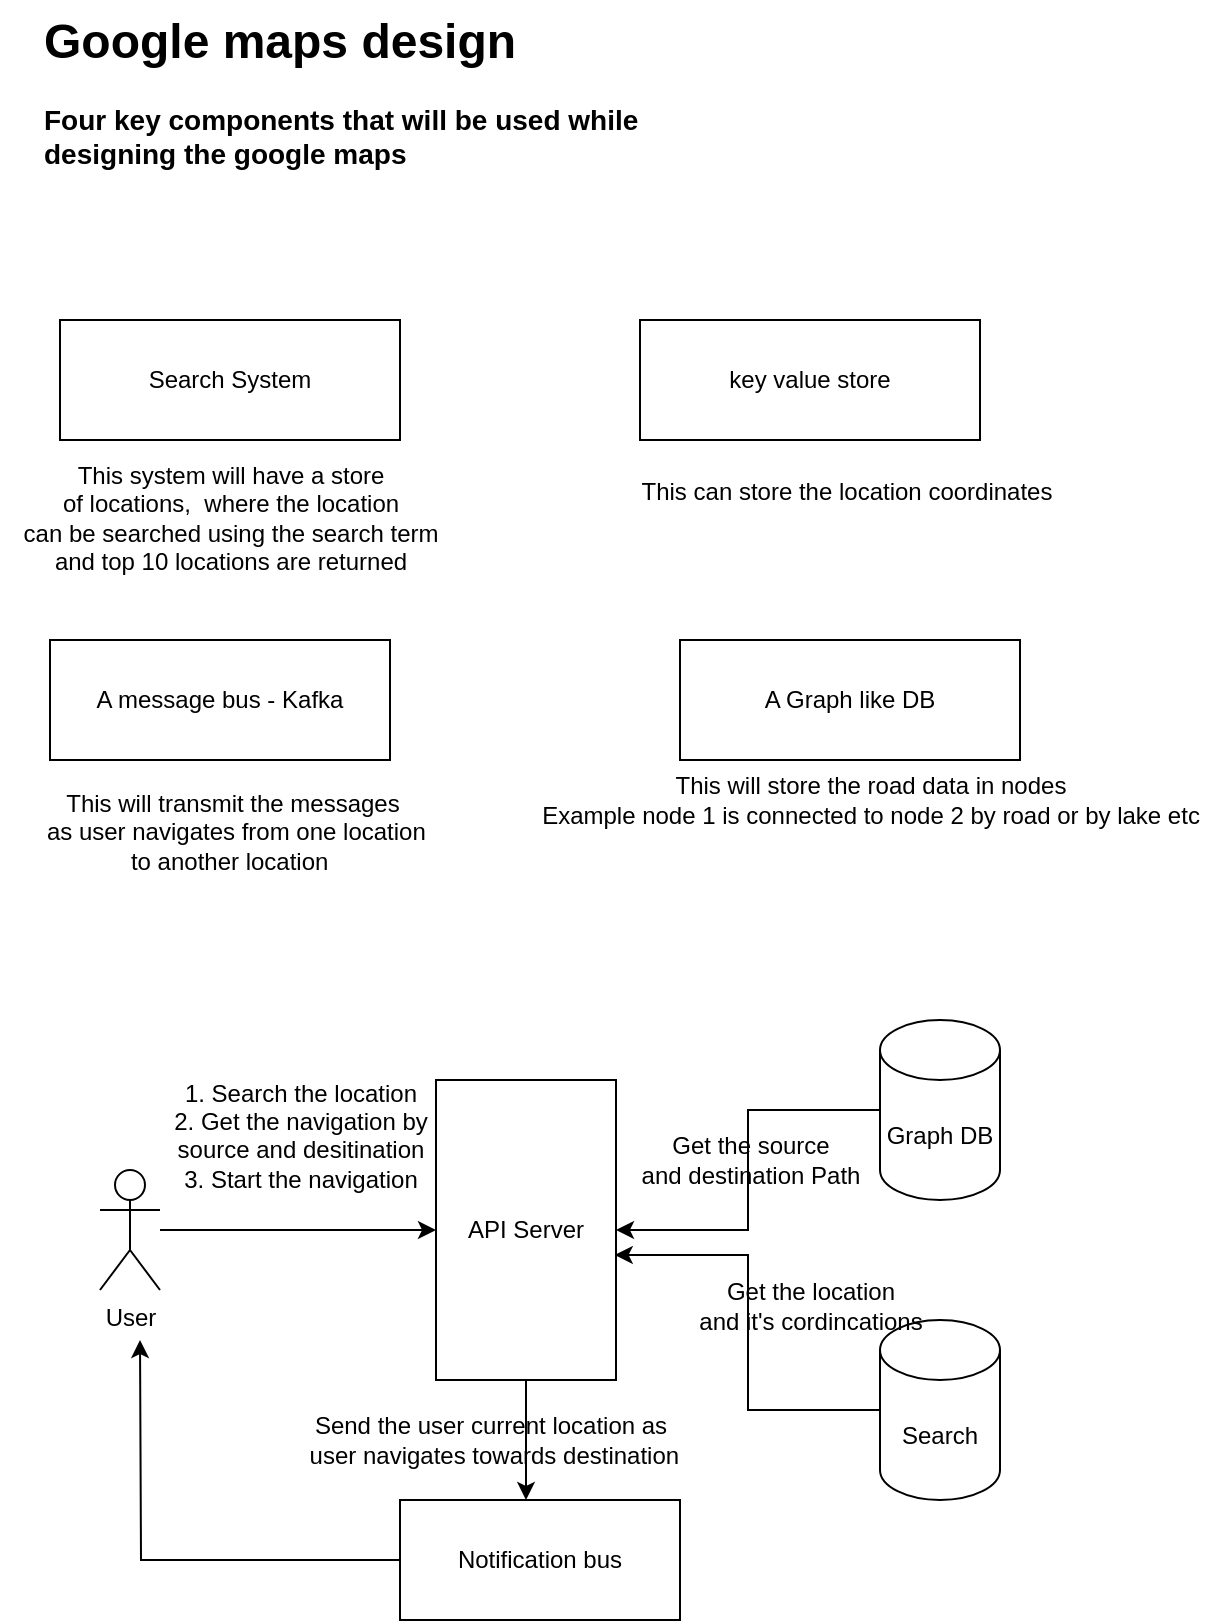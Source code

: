 <mxfile version="25.0.1">
  <diagram name="Page-1" id="JH6jR7ql8HSNHvoyUlD2">
    <mxGraphModel dx="1647" dy="865" grid="1" gridSize="10" guides="1" tooltips="1" connect="1" arrows="1" fold="1" page="1" pageScale="1" pageWidth="827" pageHeight="1169" math="0" shadow="0">
      <root>
        <mxCell id="0" />
        <mxCell id="1" parent="0" />
        <mxCell id="22U_aCn7L2nLVKlK2ei8-1" value="&lt;h1 style=&quot;margin-top: 0px;&quot;&gt;Google maps design&lt;/h1&gt;&lt;p&gt;&lt;b&gt;&lt;font style=&quot;font-size: 14px;&quot;&gt;Four key components that will be used while designing the google maps&lt;/font&gt;&lt;/b&gt;&lt;/p&gt;" style="text;html=1;whiteSpace=wrap;overflow=hidden;rounded=0;" vertex="1" parent="1">
          <mxGeometry x="70" y="80" width="310" height="100" as="geometry" />
        </mxCell>
        <mxCell id="22U_aCn7L2nLVKlK2ei8-2" value="Search System" style="rounded=0;whiteSpace=wrap;html=1;" vertex="1" parent="1">
          <mxGeometry x="80" y="240" width="170" height="60" as="geometry" />
        </mxCell>
        <mxCell id="22U_aCn7L2nLVKlK2ei8-3" value="This system will have a store&lt;div&gt;of locations,&amp;nbsp;&amp;nbsp;&lt;span style=&quot;background-color: initial;&quot;&gt;where the location&lt;/span&gt;&lt;/div&gt;&lt;div&gt;&lt;span style=&quot;background-color: initial;&quot;&gt;can be searched&amp;nbsp;&lt;/span&gt;&lt;span style=&quot;background-color: initial;&quot;&gt;using the search term&lt;/span&gt;&lt;/div&gt;&lt;div&gt;&lt;span style=&quot;background-color: initial;&quot;&gt;and top 10 locations are returned&lt;/span&gt;&lt;/div&gt;" style="text;html=1;align=center;verticalAlign=middle;resizable=0;points=[];autosize=1;strokeColor=none;fillColor=none;" vertex="1" parent="1">
          <mxGeometry x="50" y="304" width="230" height="70" as="geometry" />
        </mxCell>
        <mxCell id="22U_aCn7L2nLVKlK2ei8-4" value="key value store" style="rounded=0;whiteSpace=wrap;html=1;" vertex="1" parent="1">
          <mxGeometry x="370" y="240" width="170" height="60" as="geometry" />
        </mxCell>
        <mxCell id="22U_aCn7L2nLVKlK2ei8-5" value="This can store the location&amp;nbsp;&lt;span style=&quot;background-color: initial;&quot;&gt;coordinates&lt;/span&gt;" style="text;html=1;align=center;verticalAlign=middle;resizable=0;points=[];autosize=1;strokeColor=none;fillColor=none;" vertex="1" parent="1">
          <mxGeometry x="358" y="311" width="230" height="30" as="geometry" />
        </mxCell>
        <mxCell id="22U_aCn7L2nLVKlK2ei8-6" value="A message bus - Kafka" style="rounded=0;whiteSpace=wrap;html=1;" vertex="1" parent="1">
          <mxGeometry x="75" y="400" width="170" height="60" as="geometry" />
        </mxCell>
        <mxCell id="22U_aCn7L2nLVKlK2ei8-7" value="This will transmit the messages&lt;div&gt;&amp;nbsp;as user navigates from one location&lt;/div&gt;&lt;div&gt;to another location&amp;nbsp;&lt;/div&gt;" style="text;html=1;align=center;verticalAlign=middle;resizable=0;points=[];autosize=1;strokeColor=none;fillColor=none;" vertex="1" parent="1">
          <mxGeometry x="56" y="466" width="220" height="60" as="geometry" />
        </mxCell>
        <mxCell id="22U_aCn7L2nLVKlK2ei8-8" value="A Graph like DB" style="rounded=0;whiteSpace=wrap;html=1;" vertex="1" parent="1">
          <mxGeometry x="390" y="400" width="170" height="60" as="geometry" />
        </mxCell>
        <mxCell id="22U_aCn7L2nLVKlK2ei8-9" value="This will store the road data in nodes&lt;div&gt;Example node 1 is connected to node 2 by road or by lake etc&lt;/div&gt;" style="text;html=1;align=center;verticalAlign=middle;resizable=0;points=[];autosize=1;strokeColor=none;fillColor=none;" vertex="1" parent="1">
          <mxGeometry x="310" y="460" width="350" height="40" as="geometry" />
        </mxCell>
        <mxCell id="22U_aCn7L2nLVKlK2ei8-10" value="API Server" style="rounded=0;whiteSpace=wrap;html=1;" vertex="1" parent="1">
          <mxGeometry x="268" y="620" width="90" height="150" as="geometry" />
        </mxCell>
        <mxCell id="22U_aCn7L2nLVKlK2ei8-12" style="edgeStyle=orthogonalEdgeStyle;rounded=0;orthogonalLoop=1;jettySize=auto;html=1;" edge="1" parent="1" source="22U_aCn7L2nLVKlK2ei8-11" target="22U_aCn7L2nLVKlK2ei8-10">
          <mxGeometry relative="1" as="geometry" />
        </mxCell>
        <mxCell id="22U_aCn7L2nLVKlK2ei8-11" value="User" style="shape=umlActor;verticalLabelPosition=bottom;verticalAlign=top;html=1;outlineConnect=0;" vertex="1" parent="1">
          <mxGeometry x="100" y="665" width="30" height="60" as="geometry" />
        </mxCell>
        <mxCell id="22U_aCn7L2nLVKlK2ei8-14" style="edgeStyle=orthogonalEdgeStyle;rounded=0;orthogonalLoop=1;jettySize=auto;html=1;entryX=1;entryY=0.5;entryDx=0;entryDy=0;" edge="1" parent="1" source="22U_aCn7L2nLVKlK2ei8-13" target="22U_aCn7L2nLVKlK2ei8-10">
          <mxGeometry relative="1" as="geometry" />
        </mxCell>
        <mxCell id="22U_aCn7L2nLVKlK2ei8-13" value="Graph DB" style="shape=cylinder3;whiteSpace=wrap;html=1;boundedLbl=1;backgroundOutline=1;size=15;" vertex="1" parent="1">
          <mxGeometry x="490" y="590" width="60" height="90" as="geometry" />
        </mxCell>
        <mxCell id="22U_aCn7L2nLVKlK2ei8-15" value="Search" style="shape=cylinder3;whiteSpace=wrap;html=1;boundedLbl=1;backgroundOutline=1;size=15;" vertex="1" parent="1">
          <mxGeometry x="490" y="740" width="60" height="90" as="geometry" />
        </mxCell>
        <mxCell id="22U_aCn7L2nLVKlK2ei8-16" style="edgeStyle=orthogonalEdgeStyle;rounded=0;orthogonalLoop=1;jettySize=auto;html=1;entryX=0.993;entryY=0.583;entryDx=0;entryDy=0;entryPerimeter=0;" edge="1" parent="1" source="22U_aCn7L2nLVKlK2ei8-15" target="22U_aCn7L2nLVKlK2ei8-10">
          <mxGeometry relative="1" as="geometry" />
        </mxCell>
        <mxCell id="22U_aCn7L2nLVKlK2ei8-21" style="edgeStyle=orthogonalEdgeStyle;rounded=0;orthogonalLoop=1;jettySize=auto;html=1;" edge="1" parent="1" source="22U_aCn7L2nLVKlK2ei8-19">
          <mxGeometry relative="1" as="geometry">
            <mxPoint x="120" y="750" as="targetPoint" />
          </mxGeometry>
        </mxCell>
        <mxCell id="22U_aCn7L2nLVKlK2ei8-19" value="Notification bus" style="rounded=0;whiteSpace=wrap;html=1;" vertex="1" parent="1">
          <mxGeometry x="250" y="830" width="140" height="60" as="geometry" />
        </mxCell>
        <mxCell id="22U_aCn7L2nLVKlK2ei8-20" style="edgeStyle=orthogonalEdgeStyle;rounded=0;orthogonalLoop=1;jettySize=auto;html=1;entryX=0.45;entryY=0;entryDx=0;entryDy=0;entryPerimeter=0;" edge="1" parent="1" source="22U_aCn7L2nLVKlK2ei8-10" target="22U_aCn7L2nLVKlK2ei8-19">
          <mxGeometry relative="1" as="geometry" />
        </mxCell>
        <mxCell id="22U_aCn7L2nLVKlK2ei8-22" value="1. Search the location&lt;div&gt;2. Get the navigation by&lt;/div&gt;&lt;div&gt;source and desitination&lt;/div&gt;&lt;div&gt;3. Start the navigation&lt;/div&gt;&lt;div&gt;&lt;br&gt;&lt;/div&gt;" style="text;html=1;align=center;verticalAlign=middle;resizable=0;points=[];autosize=1;strokeColor=none;fillColor=none;" vertex="1" parent="1">
          <mxGeometry x="125" y="610" width="150" height="90" as="geometry" />
        </mxCell>
        <mxCell id="22U_aCn7L2nLVKlK2ei8-23" value="Get the location&lt;div&gt;and it&#39;s cordincations&lt;/div&gt;" style="text;html=1;align=center;verticalAlign=middle;resizable=0;points=[];autosize=1;strokeColor=none;fillColor=none;" vertex="1" parent="1">
          <mxGeometry x="385" y="713" width="140" height="40" as="geometry" />
        </mxCell>
        <mxCell id="22U_aCn7L2nLVKlK2ei8-24" value="Get the source&lt;div&gt;and destination Path&lt;/div&gt;" style="text;html=1;align=center;verticalAlign=middle;resizable=0;points=[];autosize=1;strokeColor=none;fillColor=none;" vertex="1" parent="1">
          <mxGeometry x="360" y="640" width="130" height="40" as="geometry" />
        </mxCell>
        <mxCell id="22U_aCn7L2nLVKlK2ei8-25" value="Send the user current location as&lt;div&gt;&amp;nbsp;user navigates towards destination&lt;/div&gt;" style="text;html=1;align=center;verticalAlign=middle;resizable=0;points=[];autosize=1;strokeColor=none;fillColor=none;" vertex="1" parent="1">
          <mxGeometry x="190" y="780" width="210" height="40" as="geometry" />
        </mxCell>
      </root>
    </mxGraphModel>
  </diagram>
</mxfile>
